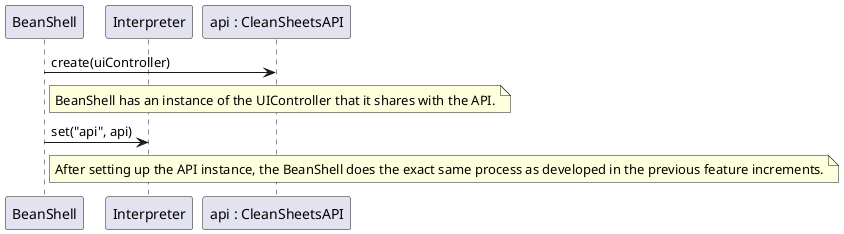 @startuml doc-files/api_beanshell_connection.png

participant "BeanShell" as BeanShell
participant "Interpreter" as itp
participant "api : CleanSheetsAPI" as API

BeanShell->API: create(uiController)
note right of BeanShell: BeanShell has an instance of the UIController that it shares with the API.
BeanShell->itp: set("api", api)
note right of BeanShell: After setting up the API instance, the BeanShell does the exact same process as developed in the previous feature increments.


@enduml
